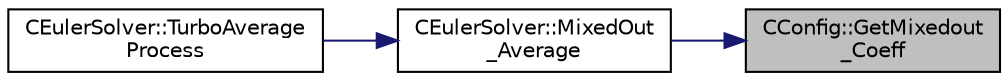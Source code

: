 digraph "CConfig::GetMixedout_Coeff"
{
 // LATEX_PDF_SIZE
  edge [fontname="Helvetica",fontsize="10",labelfontname="Helvetica",labelfontsize="10"];
  node [fontname="Helvetica",fontsize="10",shape=record];
  rankdir="RL";
  Node1 [label="CConfig::GetMixedout\l_Coeff",height=0.2,width=0.4,color="black", fillcolor="grey75", style="filled", fontcolor="black",tooltip="Get mixedout coefficients."];
  Node1 -> Node2 [dir="back",color="midnightblue",fontsize="10",style="solid",fontname="Helvetica"];
  Node2 [label="CEulerSolver::MixedOut\l_Average",height=0.2,width=0.4,color="black", fillcolor="white", style="filled",URL="$classCEulerSolver.html#ad3cdd2a1dd358b558857951b8a339318",tooltip="it performs a mixed out average of the nodes of a boundary."];
  Node2 -> Node3 [dir="back",color="midnightblue",fontsize="10",style="solid",fontname="Helvetica"];
  Node3 [label="CEulerSolver::TurboAverage\lProcess",height=0.2,width=0.4,color="black", fillcolor="white", style="filled",URL="$classCEulerSolver.html#afe2f428da073b80f64c41422971f9748",tooltip="It computes average quantities along the span for turbomachinery analysis."];
}
